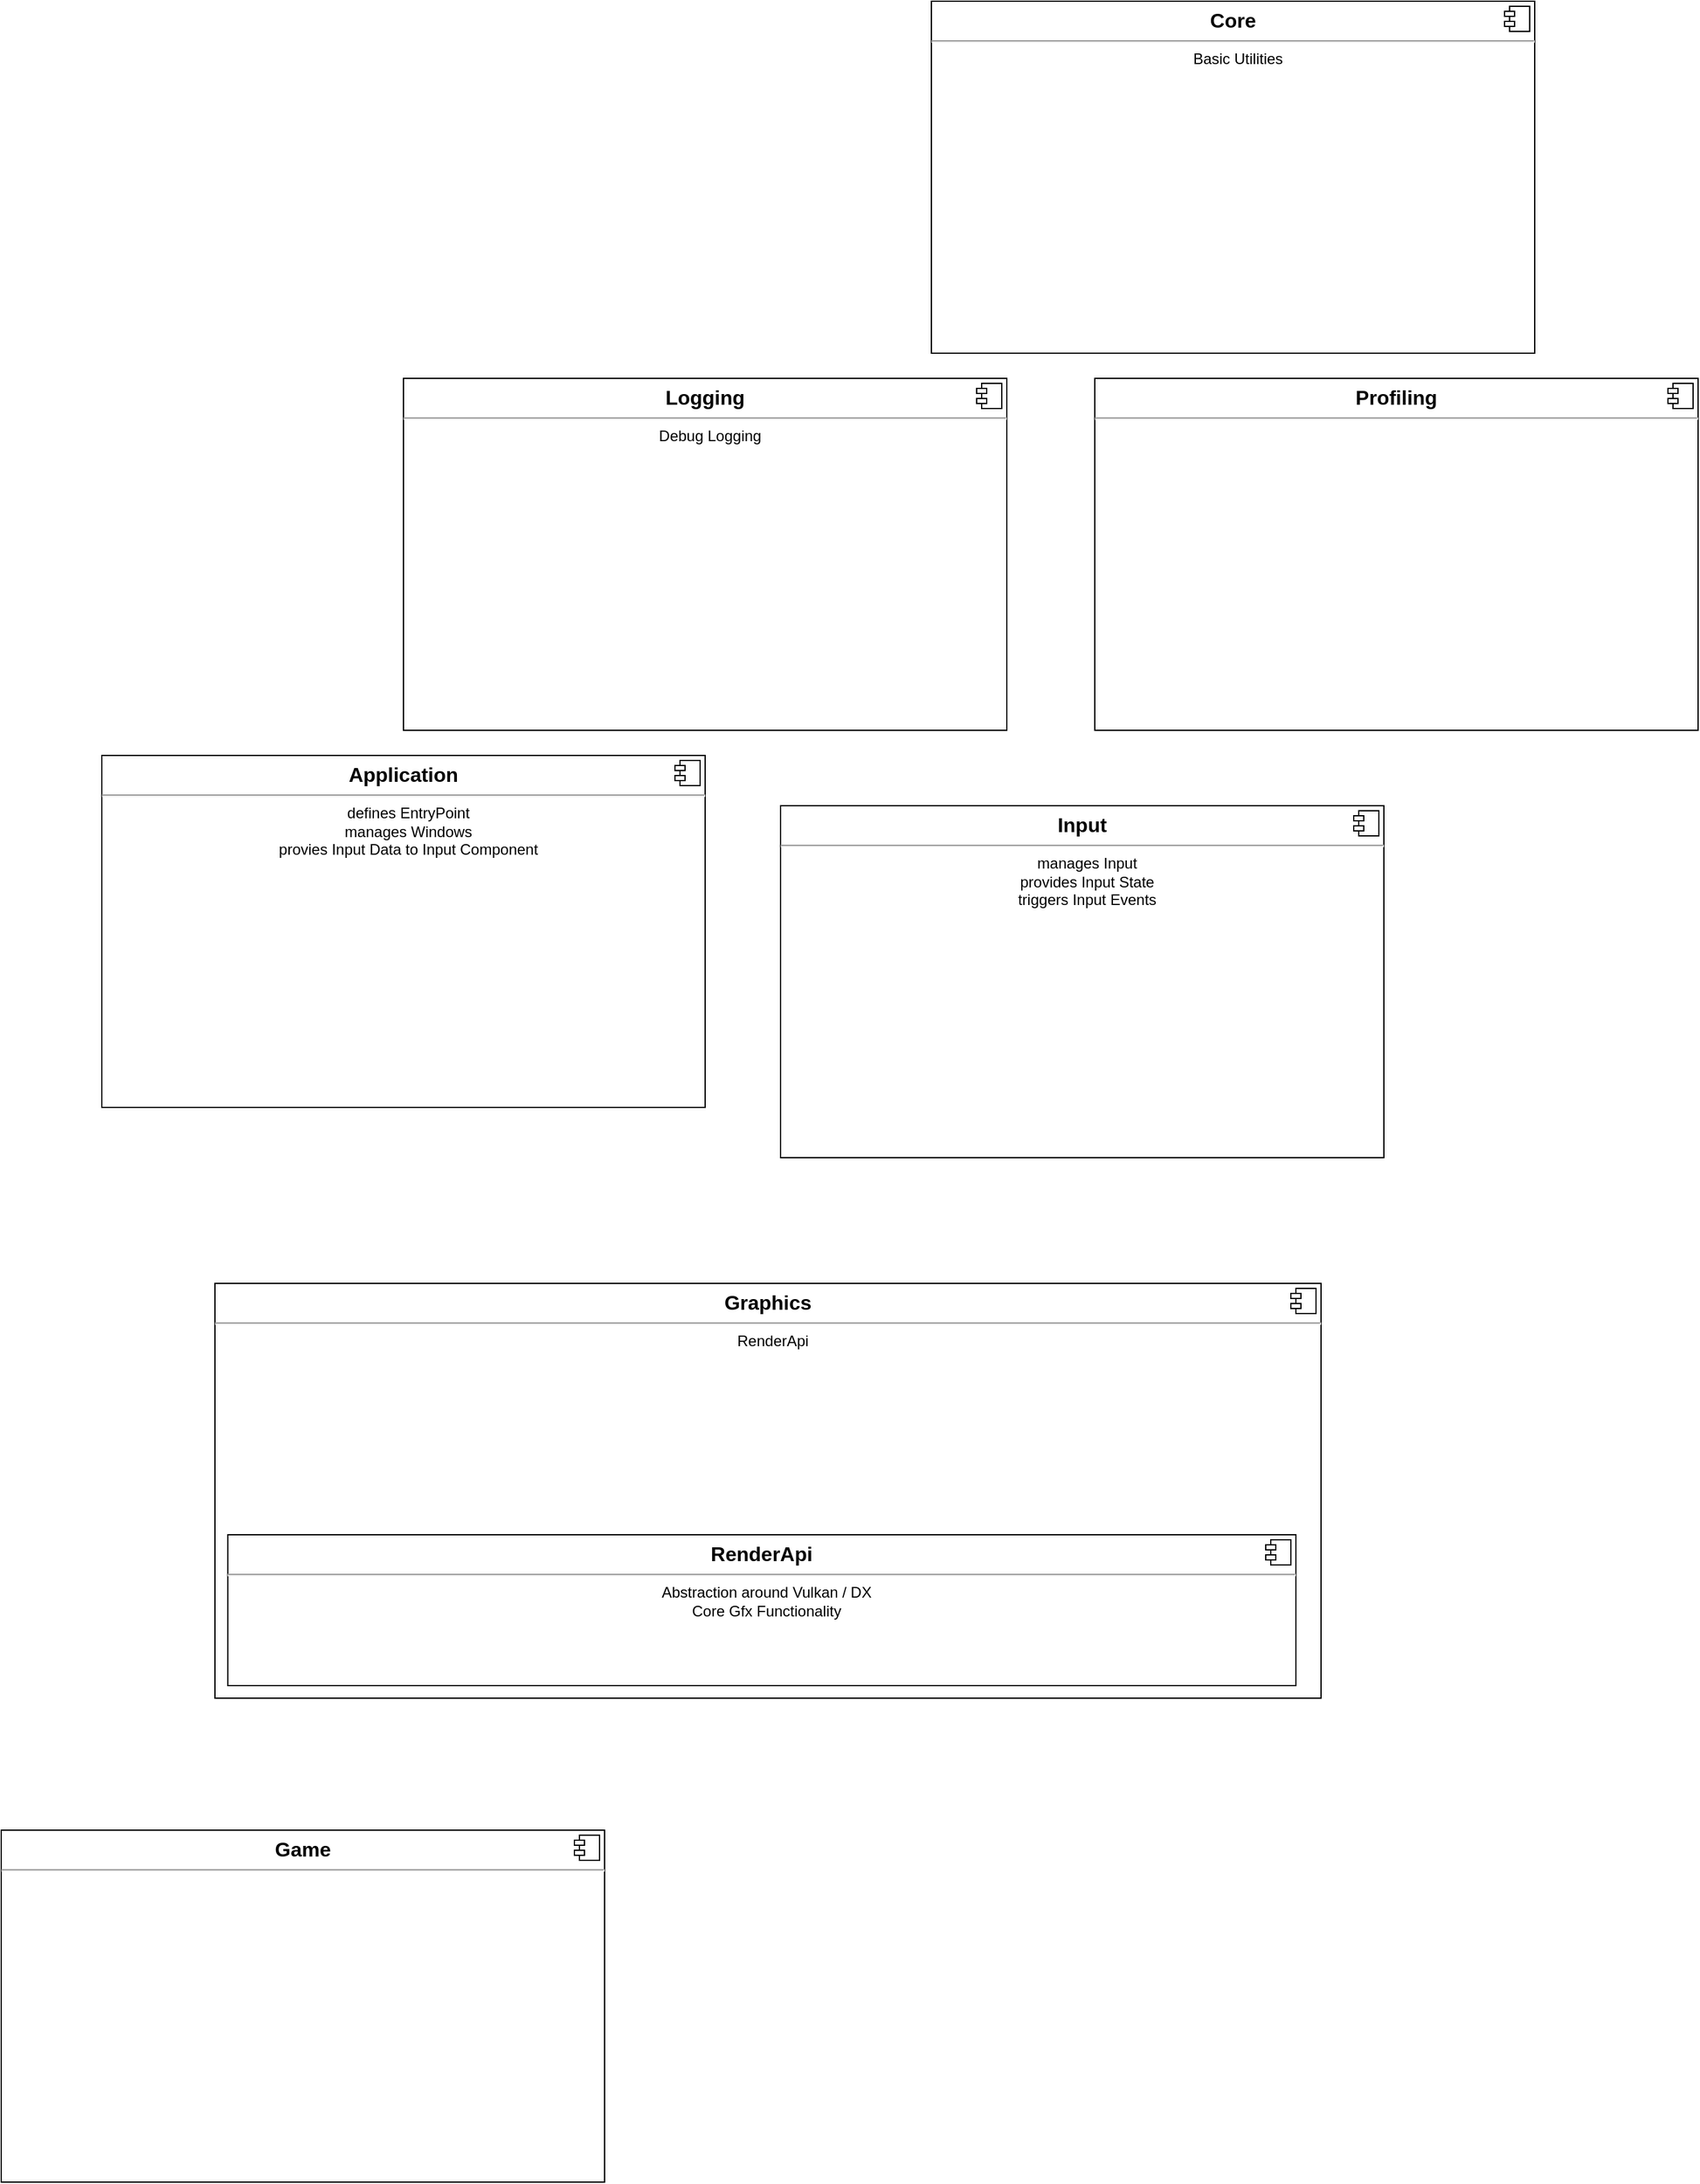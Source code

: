 <mxfile version="13.7.3" type="device"><diagram id="crJ4HisGgKH5jSpDByhj" name="Seite-1"><mxGraphModel dx="1824" dy="2233" grid="1" gridSize="10" guides="1" tooltips="1" connect="1" arrows="1" fold="1" page="1" pageScale="1" pageWidth="2000" pageHeight="1169" math="0" shadow="0"><root><mxCell id="0"/><mxCell id="1" parent="0"/><mxCell id="KFWkxWzS_6PXUnOcYaoy-7" value="&lt;p style=&quot;margin: 6px 0px 0px&quot;&gt;&lt;b style=&quot;font-size: 16px&quot;&gt;Application&lt;/b&gt;&lt;/p&gt;&lt;hr&gt;&lt;p style=&quot;margin: 0px ; margin-left: 8px&quot;&gt;defines EntryPoint&lt;br&gt;manages Windows&lt;/p&gt;&lt;p style=&quot;margin: 0px ; margin-left: 8px&quot;&gt;provies Input Data to Input Component&lt;/p&gt;" style="align=center;overflow=fill;html=1;dropTarget=0;" parent="1" vertex="1"><mxGeometry x="290" y="-515" width="480" height="280" as="geometry"/></mxCell><mxCell id="KFWkxWzS_6PXUnOcYaoy-8" value="" style="shape=component;jettyWidth=8;jettyHeight=4;" parent="KFWkxWzS_6PXUnOcYaoy-7" vertex="1"><mxGeometry x="1" width="20" height="20" relative="1" as="geometry"><mxPoint x="-24" y="4" as="offset"/></mxGeometry></mxCell><mxCell id="KFWkxWzS_6PXUnOcYaoy-9" value="&lt;p style=&quot;margin: 6px 0px 0px&quot;&gt;&lt;b style=&quot;font-size: 16px&quot;&gt;Input&lt;/b&gt;&lt;/p&gt;&lt;hr&gt;&lt;p style=&quot;margin: 0px ; margin-left: 8px&quot;&gt;manages Input&lt;/p&gt;&lt;p style=&quot;margin: 0px ; margin-left: 8px&quot;&gt;provides Input State&lt;/p&gt;&lt;p style=&quot;margin: 0px ; margin-left: 8px&quot;&gt;triggers Input Events&lt;/p&gt;" style="align=center;overflow=fill;html=1;dropTarget=0;" parent="1" vertex="1"><mxGeometry x="830" y="-475" width="480" height="280" as="geometry"/></mxCell><mxCell id="KFWkxWzS_6PXUnOcYaoy-10" value="" style="shape=component;jettyWidth=8;jettyHeight=4;" parent="KFWkxWzS_6PXUnOcYaoy-9" vertex="1"><mxGeometry x="1" width="20" height="20" relative="1" as="geometry"><mxPoint x="-24" y="4" as="offset"/></mxGeometry></mxCell><mxCell id="KFWkxWzS_6PXUnOcYaoy-11" value="&lt;p style=&quot;margin: 6px 0px 0px&quot;&gt;&lt;b style=&quot;font-size: 16px&quot;&gt;Core&lt;/b&gt;&lt;/p&gt;&lt;hr&gt;&lt;p style=&quot;margin: 0px ; margin-left: 8px&quot;&gt;Basic Utilities&lt;/p&gt;&lt;p style=&quot;margin: 0px ; margin-left: 8px&quot;&gt;&lt;br&gt;&lt;/p&gt;" style="align=center;overflow=fill;html=1;dropTarget=0;" parent="1" vertex="1"><mxGeometry x="950" y="-1115" width="480" height="280" as="geometry"/></mxCell><mxCell id="KFWkxWzS_6PXUnOcYaoy-12" value="" style="shape=component;jettyWidth=8;jettyHeight=4;" parent="KFWkxWzS_6PXUnOcYaoy-11" vertex="1"><mxGeometry x="1" width="20" height="20" relative="1" as="geometry"><mxPoint x="-24" y="4" as="offset"/></mxGeometry></mxCell><mxCell id="KFWkxWzS_6PXUnOcYaoy-13" value="&lt;p style=&quot;margin: 6px 0px 0px&quot;&gt;&lt;b style=&quot;font-size: 16px&quot;&gt;Logging&lt;/b&gt;&lt;/p&gt;&lt;hr&gt;&lt;p style=&quot;margin: 0px ; margin-left: 8px&quot;&gt;Debug Logging&lt;/p&gt;&lt;p style=&quot;margin: 0px ; margin-left: 8px&quot;&gt;&lt;br&gt;&lt;/p&gt;" style="align=center;overflow=fill;html=1;dropTarget=0;" parent="1" vertex="1"><mxGeometry x="530" y="-815" width="480" height="280" as="geometry"/></mxCell><mxCell id="KFWkxWzS_6PXUnOcYaoy-14" value="" style="shape=component;jettyWidth=8;jettyHeight=4;" parent="KFWkxWzS_6PXUnOcYaoy-13" vertex="1"><mxGeometry x="1" width="20" height="20" relative="1" as="geometry"><mxPoint x="-24" y="4" as="offset"/></mxGeometry></mxCell><mxCell id="KFWkxWzS_6PXUnOcYaoy-15" value="&lt;p style=&quot;margin: 6px 0px 0px&quot;&gt;&lt;b style=&quot;font-size: 16px&quot;&gt;Profiling&lt;/b&gt;&lt;/p&gt;&lt;hr&gt;&lt;p style=&quot;margin: 0px ; margin-left: 8px&quot;&gt;&lt;br&gt;&lt;/p&gt;" style="align=center;overflow=fill;html=1;dropTarget=0;" parent="1" vertex="1"><mxGeometry x="1080" y="-815" width="480" height="280" as="geometry"/></mxCell><mxCell id="KFWkxWzS_6PXUnOcYaoy-16" value="" style="shape=component;jettyWidth=8;jettyHeight=4;" parent="KFWkxWzS_6PXUnOcYaoy-15" vertex="1"><mxGeometry x="1" width="20" height="20" relative="1" as="geometry"><mxPoint x="-24" y="4" as="offset"/></mxGeometry></mxCell><mxCell id="KFWkxWzS_6PXUnOcYaoy-23" value="" style="group" parent="1" vertex="1" connectable="0"><mxGeometry x="380" y="-95" width="880" height="330" as="geometry"/></mxCell><mxCell id="KFWkxWzS_6PXUnOcYaoy-17" value="&lt;p style=&quot;margin: 6px 0px 0px&quot;&gt;&lt;b style=&quot;font-size: 16px&quot;&gt;Graphics&lt;/b&gt;&lt;/p&gt;&lt;hr&gt;&lt;p style=&quot;margin: 0px ; margin-left: 8px&quot;&gt;RenderApi&lt;/p&gt;" style="align=center;overflow=fill;html=1;dropTarget=0;" parent="KFWkxWzS_6PXUnOcYaoy-23" vertex="1"><mxGeometry width="880" height="330" as="geometry"/></mxCell><mxCell id="KFWkxWzS_6PXUnOcYaoy-18" value="" style="shape=component;jettyWidth=8;jettyHeight=4;" parent="KFWkxWzS_6PXUnOcYaoy-17" vertex="1"><mxGeometry x="1" width="20" height="20" relative="1" as="geometry"><mxPoint x="-24" y="4" as="offset"/></mxGeometry></mxCell><mxCell id="KFWkxWzS_6PXUnOcYaoy-19" value="&lt;p style=&quot;margin: 6px 0px 0px&quot;&gt;&lt;b style=&quot;font-size: 16px&quot;&gt;RenderApi&lt;/b&gt;&lt;/p&gt;&lt;hr&gt;&lt;p style=&quot;margin: 0px ; margin-left: 8px&quot;&gt;Abstraction around Vulkan / DX&lt;/p&gt;&lt;p style=&quot;margin: 0px ; margin-left: 8px&quot;&gt;Core Gfx Functionality&lt;/p&gt;" style="align=center;overflow=fill;html=1;dropTarget=0;" parent="KFWkxWzS_6PXUnOcYaoy-23" vertex="1"><mxGeometry x="10.24" y="200" width="849.76" height="120" as="geometry"/></mxCell><mxCell id="KFWkxWzS_6PXUnOcYaoy-20" value="" style="shape=component;jettyWidth=8;jettyHeight=4;" parent="KFWkxWzS_6PXUnOcYaoy-19" vertex="1"><mxGeometry x="1" width="20" height="20" relative="1" as="geometry"><mxPoint x="-24" y="4" as="offset"/></mxGeometry></mxCell><mxCell id="KFWkxWzS_6PXUnOcYaoy-24" value="&lt;p style=&quot;margin: 6px 0px 0px&quot;&gt;&lt;b style=&quot;font-size: 16px&quot;&gt;Game&lt;/b&gt;&lt;/p&gt;&lt;hr&gt;&lt;p style=&quot;margin: 0px ; margin-left: 8px&quot;&gt;&lt;br&gt;&lt;/p&gt;" style="align=center;overflow=fill;html=1;dropTarget=0;" parent="1" vertex="1"><mxGeometry x="210" y="340" width="480" height="280" as="geometry"/></mxCell><mxCell id="KFWkxWzS_6PXUnOcYaoy-25" value="" style="shape=component;jettyWidth=8;jettyHeight=4;" parent="KFWkxWzS_6PXUnOcYaoy-24" vertex="1"><mxGeometry x="1" width="20" height="20" relative="1" as="geometry"><mxPoint x="-24" y="4" as="offset"/></mxGeometry></mxCell></root></mxGraphModel></diagram></mxfile>